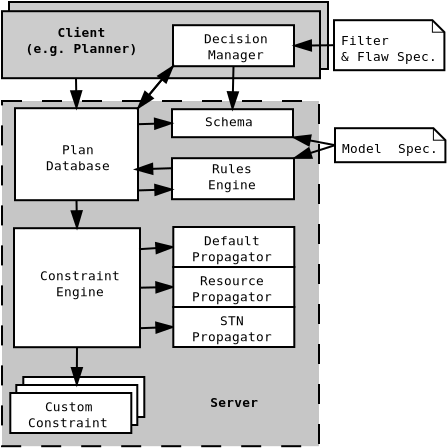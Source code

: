 <?xml version="1.0"?>
<dia:diagram xmlns:dia="http://www.lysator.liu.se/~alla/dia/">
  <dia:layer name="Background" visible="true">
    <dia:object type="Standard - Box" version="0" id="O0">
      <dia:attribute name="obj_pos">
        <dia:point val="18.8,5.79"/>
      </dia:attribute>
      <dia:attribute name="obj_bb">
        <dia:rectangle val="18.75,5.74;34.8,9.19"/>
      </dia:attribute>
      <dia:attribute name="elem_corner">
        <dia:point val="18.8,5.79"/>
      </dia:attribute>
      <dia:attribute name="elem_width">
        <dia:real val="15.95"/>
      </dia:attribute>
      <dia:attribute name="elem_height">
        <dia:real val="3.35"/>
      </dia:attribute>
      <dia:attribute name="border_width">
        <dia:real val="0.1"/>
      </dia:attribute>
      <dia:attribute name="inner_color">
        <dia:color val="#cccccc"/>
      </dia:attribute>
      <dia:attribute name="show_background">
        <dia:boolean val="true"/>
      </dia:attribute>
    </dia:object>
    <dia:object type="Standard - Box" version="0" id="O1">
      <dia:attribute name="obj_pos">
        <dia:point val="18.45,10.74"/>
      </dia:attribute>
      <dia:attribute name="obj_bb">
        <dia:rectangle val="18.4,10.69;34.35,28.05"/>
      </dia:attribute>
      <dia:attribute name="elem_corner">
        <dia:point val="18.45,10.74"/>
      </dia:attribute>
      <dia:attribute name="elem_width">
        <dia:real val="15.85"/>
      </dia:attribute>
      <dia:attribute name="elem_height">
        <dia:real val="17.26"/>
      </dia:attribute>
      <dia:attribute name="border_width">
        <dia:real val="0.1"/>
      </dia:attribute>
      <dia:attribute name="inner_color">
        <dia:color val="#c6c6c6"/>
      </dia:attribute>
      <dia:attribute name="show_background">
        <dia:boolean val="true"/>
      </dia:attribute>
      <dia:attribute name="line_style">
        <dia:enum val="1"/>
      </dia:attribute>
    </dia:object>
    <dia:object type="Standard - Box" version="0" id="O2">
      <dia:attribute name="obj_pos">
        <dia:point val="18.45,6.25"/>
      </dia:attribute>
      <dia:attribute name="obj_bb">
        <dia:rectangle val="18.4,6.2;34.4,9.65"/>
      </dia:attribute>
      <dia:attribute name="elem_corner">
        <dia:point val="18.45,6.25"/>
      </dia:attribute>
      <dia:attribute name="elem_width">
        <dia:real val="15.9"/>
      </dia:attribute>
      <dia:attribute name="elem_height">
        <dia:real val="3.35"/>
      </dia:attribute>
      <dia:attribute name="border_width">
        <dia:real val="0.1"/>
      </dia:attribute>
      <dia:attribute name="inner_color">
        <dia:color val="#cccccc"/>
      </dia:attribute>
      <dia:attribute name="show_background">
        <dia:boolean val="true"/>
      </dia:attribute>
    </dia:object>
    <dia:group>
      <dia:object type="Standard - Box" version="0" id="O3">
        <dia:attribute name="obj_pos">
          <dia:point val="19.515,24.54"/>
        </dia:attribute>
        <dia:attribute name="obj_bb">
          <dia:rectangle val="19.465,24.49;25.615,26.59"/>
        </dia:attribute>
        <dia:attribute name="elem_corner">
          <dia:point val="19.515,24.54"/>
        </dia:attribute>
        <dia:attribute name="elem_width">
          <dia:real val="6.05"/>
        </dia:attribute>
        <dia:attribute name="elem_height">
          <dia:real val="2"/>
        </dia:attribute>
        <dia:attribute name="show_background">
          <dia:boolean val="true"/>
        </dia:attribute>
      </dia:object>
      <dia:object type="Standard - Box" version="0" id="O4">
        <dia:attribute name="obj_pos">
          <dia:point val="19.165,24.94"/>
        </dia:attribute>
        <dia:attribute name="obj_bb">
          <dia:rectangle val="19.115,24.89;25.265,26.99"/>
        </dia:attribute>
        <dia:attribute name="elem_corner">
          <dia:point val="19.165,24.94"/>
        </dia:attribute>
        <dia:attribute name="elem_width">
          <dia:real val="6.05"/>
        </dia:attribute>
        <dia:attribute name="elem_height">
          <dia:real val="2"/>
        </dia:attribute>
        <dia:attribute name="show_background">
          <dia:boolean val="true"/>
        </dia:attribute>
      </dia:object>
      <dia:object type="Standard - Box" version="0" id="O5">
        <dia:attribute name="obj_pos">
          <dia:point val="18.865,25.34"/>
        </dia:attribute>
        <dia:attribute name="obj_bb">
          <dia:rectangle val="18.815,25.29;24.965,27.39"/>
        </dia:attribute>
        <dia:attribute name="elem_corner">
          <dia:point val="18.865,25.34"/>
        </dia:attribute>
        <dia:attribute name="elem_width">
          <dia:real val="6.05"/>
        </dia:attribute>
        <dia:attribute name="elem_height">
          <dia:real val="2"/>
        </dia:attribute>
        <dia:attribute name="show_background">
          <dia:boolean val="true"/>
        </dia:attribute>
      </dia:object>
      <dia:object type="Standard - Text" version="0" id="O6">
        <dia:attribute name="obj_pos">
          <dia:point val="21.75,26.25"/>
        </dia:attribute>
        <dia:attribute name="obj_bb">
          <dia:rectangle val="19.226,25.655;24.274,27.255"/>
        </dia:attribute>
        <dia:attribute name="text">
          <dia:composite type="text">
            <dia:attribute name="string">
              <dia:string>#Custom
Constraint#</dia:string>
            </dia:attribute>
            <dia:attribute name="font">
              <dia:font name="Courier"/>
            </dia:attribute>
            <dia:attribute name="height">
              <dia:real val="0.8"/>
            </dia:attribute>
            <dia:attribute name="pos">
              <dia:point val="21.75,26.25"/>
            </dia:attribute>
            <dia:attribute name="color">
              <dia:color val="#000000"/>
            </dia:attribute>
            <dia:attribute name="alignment">
              <dia:enum val="1"/>
            </dia:attribute>
          </dia:composite>
        </dia:attribute>
      </dia:object>
    </dia:group>
    <dia:object type="Standard - Box" version="0" id="O7">
      <dia:attribute name="obj_pos">
        <dia:point val="19.1,11.1"/>
      </dia:attribute>
      <dia:attribute name="obj_bb">
        <dia:rectangle val="19.05,11.05;25.3,15.75"/>
      </dia:attribute>
      <dia:attribute name="elem_corner">
        <dia:point val="19.1,11.1"/>
      </dia:attribute>
      <dia:attribute name="elem_width">
        <dia:real val="6.15"/>
      </dia:attribute>
      <dia:attribute name="elem_height">
        <dia:real val="4.6"/>
      </dia:attribute>
      <dia:attribute name="show_background">
        <dia:boolean val="true"/>
      </dia:attribute>
    </dia:object>
    <dia:object type="Standard - Text" version="0" id="O8">
      <dia:attribute name="obj_pos">
        <dia:point val="22.25,13.4"/>
      </dia:attribute>
      <dia:attribute name="obj_bb">
        <dia:rectangle val="20.211,12.805;24.289,14.405"/>
      </dia:attribute>
      <dia:attribute name="text">
        <dia:composite type="text">
          <dia:attribute name="string">
            <dia:string>#Plan
Database#</dia:string>
          </dia:attribute>
          <dia:attribute name="font">
            <dia:font name="Courier"/>
          </dia:attribute>
          <dia:attribute name="height">
            <dia:real val="0.8"/>
          </dia:attribute>
          <dia:attribute name="pos">
            <dia:point val="22.25,13.4"/>
          </dia:attribute>
          <dia:attribute name="color">
            <dia:color val="#000000"/>
          </dia:attribute>
          <dia:attribute name="alignment">
            <dia:enum val="1"/>
          </dia:attribute>
        </dia:composite>
      </dia:attribute>
    </dia:object>
    <dia:object type="Standard - Box" version="0" id="O9">
      <dia:attribute name="obj_pos">
        <dia:point val="26.95,11.15"/>
      </dia:attribute>
      <dia:attribute name="obj_bb">
        <dia:rectangle val="26.9,11.1;33.05,12.6"/>
      </dia:attribute>
      <dia:attribute name="elem_corner">
        <dia:point val="26.95,11.15"/>
      </dia:attribute>
      <dia:attribute name="elem_width">
        <dia:real val="6.05"/>
      </dia:attribute>
      <dia:attribute name="elem_height">
        <dia:real val="1.4"/>
      </dia:attribute>
      <dia:attribute name="show_background">
        <dia:boolean val="true"/>
      </dia:attribute>
    </dia:object>
    <dia:object type="Standard - Text" version="0" id="O10">
      <dia:attribute name="obj_pos">
        <dia:point val="29.8,12"/>
      </dia:attribute>
      <dia:attribute name="obj_bb">
        <dia:rectangle val="28.246,11.405;31.354,12.205"/>
      </dia:attribute>
      <dia:attribute name="text">
        <dia:composite type="text">
          <dia:attribute name="string">
            <dia:string>#Schema#</dia:string>
          </dia:attribute>
          <dia:attribute name="font">
            <dia:font name="Courier"/>
          </dia:attribute>
          <dia:attribute name="height">
            <dia:real val="0.8"/>
          </dia:attribute>
          <dia:attribute name="pos">
            <dia:point val="29.8,12"/>
          </dia:attribute>
          <dia:attribute name="color">
            <dia:color val="#000000"/>
          </dia:attribute>
          <dia:attribute name="alignment">
            <dia:enum val="1"/>
          </dia:attribute>
        </dia:composite>
      </dia:attribute>
    </dia:object>
    <dia:object type="Standard - Box" version="0" id="O11">
      <dia:attribute name="obj_pos">
        <dia:point val="26.95,13.6"/>
      </dia:attribute>
      <dia:attribute name="obj_bb">
        <dia:rectangle val="26.9,13.55;33.1,15.7"/>
      </dia:attribute>
      <dia:attribute name="elem_corner">
        <dia:point val="26.95,13.6"/>
      </dia:attribute>
      <dia:attribute name="elem_width">
        <dia:real val="6.1"/>
      </dia:attribute>
      <dia:attribute name="elem_height">
        <dia:real val="2.05"/>
      </dia:attribute>
      <dia:attribute name="show_background">
        <dia:boolean val="true"/>
      </dia:attribute>
    </dia:object>
    <dia:object type="Standard - Text" version="0" id="O12">
      <dia:attribute name="obj_pos">
        <dia:point val="29.95,14.35"/>
      </dia:attribute>
      <dia:attribute name="obj_bb">
        <dia:rectangle val="28.396,13.755;31.504,15.355"/>
      </dia:attribute>
      <dia:attribute name="text">
        <dia:composite type="text">
          <dia:attribute name="string">
            <dia:string>#Rules
Engine#</dia:string>
          </dia:attribute>
          <dia:attribute name="font">
            <dia:font name="Courier"/>
          </dia:attribute>
          <dia:attribute name="height">
            <dia:real val="0.8"/>
          </dia:attribute>
          <dia:attribute name="pos">
            <dia:point val="29.95,14.35"/>
          </dia:attribute>
          <dia:attribute name="color">
            <dia:color val="#000000"/>
          </dia:attribute>
          <dia:attribute name="alignment">
            <dia:enum val="1"/>
          </dia:attribute>
        </dia:composite>
      </dia:attribute>
    </dia:object>
    <dia:object type="Standard - Box" version="0" id="O13">
      <dia:attribute name="obj_pos">
        <dia:point val="19.05,17.1"/>
      </dia:attribute>
      <dia:attribute name="obj_bb">
        <dia:rectangle val="19,17.05;25.4,23.1"/>
      </dia:attribute>
      <dia:attribute name="elem_corner">
        <dia:point val="19.05,17.1"/>
      </dia:attribute>
      <dia:attribute name="elem_width">
        <dia:real val="6.3"/>
      </dia:attribute>
      <dia:attribute name="elem_height">
        <dia:real val="5.95"/>
      </dia:attribute>
      <dia:attribute name="show_background">
        <dia:boolean val="true"/>
      </dia:attribute>
    </dia:object>
    <dia:object type="Standard - Text" version="0" id="O14">
      <dia:attribute name="obj_pos">
        <dia:point val="22.35,19.7"/>
      </dia:attribute>
      <dia:attribute name="obj_bb">
        <dia:rectangle val="19.826,19.105;24.874,20.705"/>
      </dia:attribute>
      <dia:attribute name="text">
        <dia:composite type="text">
          <dia:attribute name="string">
            <dia:string>#Constraint
Engine#</dia:string>
          </dia:attribute>
          <dia:attribute name="font">
            <dia:font name="Courier"/>
          </dia:attribute>
          <dia:attribute name="height">
            <dia:real val="0.8"/>
          </dia:attribute>
          <dia:attribute name="pos">
            <dia:point val="22.35,19.7"/>
          </dia:attribute>
          <dia:attribute name="color">
            <dia:color val="#000000"/>
          </dia:attribute>
          <dia:attribute name="alignment">
            <dia:enum val="1"/>
          </dia:attribute>
        </dia:composite>
      </dia:attribute>
    </dia:object>
    <dia:object type="Standard - Box" version="0" id="O15">
      <dia:attribute name="obj_pos">
        <dia:point val="27,6.95"/>
      </dia:attribute>
      <dia:attribute name="obj_bb">
        <dia:rectangle val="26.95,6.9;33.1,9.05"/>
      </dia:attribute>
      <dia:attribute name="elem_corner">
        <dia:point val="27,6.95"/>
      </dia:attribute>
      <dia:attribute name="elem_width">
        <dia:real val="6.05"/>
      </dia:attribute>
      <dia:attribute name="elem_height">
        <dia:real val="2.05"/>
      </dia:attribute>
      <dia:attribute name="show_background">
        <dia:boolean val="true"/>
      </dia:attribute>
    </dia:object>
    <dia:object type="Standard - Text" version="0" id="O16">
      <dia:attribute name="obj_pos">
        <dia:point val="30.15,7.85"/>
      </dia:attribute>
      <dia:attribute name="obj_bb">
        <dia:rectangle val="28.111,7.255;32.189,8.855"/>
      </dia:attribute>
      <dia:attribute name="text">
        <dia:composite type="text">
          <dia:attribute name="string">
            <dia:string>#Decision
Manager#</dia:string>
          </dia:attribute>
          <dia:attribute name="font">
            <dia:font name="Courier"/>
          </dia:attribute>
          <dia:attribute name="height">
            <dia:real val="0.8"/>
          </dia:attribute>
          <dia:attribute name="pos">
            <dia:point val="30.15,7.85"/>
          </dia:attribute>
          <dia:attribute name="color">
            <dia:color val="#000000"/>
          </dia:attribute>
          <dia:attribute name="alignment">
            <dia:enum val="1"/>
          </dia:attribute>
        </dia:composite>
      </dia:attribute>
    </dia:object>
    <dia:object type="UML - Message" version="0" id="O17">
      <dia:attribute name="obj_pos">
        <dia:point val="22.175,15.7"/>
      </dia:attribute>
      <dia:attribute name="obj_bb">
        <dia:rectangle val="21.8,15.65;22.6,17.15"/>
      </dia:attribute>
      <dia:attribute name="conn_endpoints">
        <dia:point val="22.175,15.7"/>
        <dia:point val="22.2,17.1"/>
      </dia:attribute>
      <dia:attribute name="text">
        <dia:string>##</dia:string>
      </dia:attribute>
      <dia:attribute name="text_pos">
        <dia:point val="22.165,16.425"/>
      </dia:attribute>
      <dia:attribute name="type">
        <dia:int val="0"/>
      </dia:attribute>
      <dia:connections>
        <dia:connection handle="0" to="O7" connection="6"/>
        <dia:connection handle="1" to="O13" connection="1"/>
      </dia:connections>
    </dia:object>
    <dia:object type="UML - Message" version="0" id="O18">
      <dia:attribute name="obj_pos">
        <dia:point val="25.35,20.075"/>
      </dia:attribute>
      <dia:attribute name="obj_bb">
        <dia:rectangle val="25.183,19.463;27.065,20.44"/>
      </dia:attribute>
      <dia:attribute name="conn_endpoints">
        <dia:point val="25.35,20.075"/>
        <dia:point val="27.015,20.04"/>
      </dia:attribute>
      <dia:attribute name="text">
        <dia:string>##</dia:string>
      </dia:attribute>
      <dia:attribute name="text_pos">
        <dia:point val="25.183,20.058"/>
      </dia:attribute>
      <dia:attribute name="type">
        <dia:int val="0"/>
      </dia:attribute>
      <dia:connections>
        <dia:connection handle="0" to="O13" connection="4"/>
        <dia:connection handle="1" to="O26" connection="3"/>
      </dia:connections>
    </dia:object>
    <dia:object type="UML - Message" version="0" id="O19">
      <dia:attribute name="obj_pos">
        <dia:point val="35.1,12.95"/>
      </dia:attribute>
      <dia:attribute name="obj_bb">
        <dia:rectangle val="32.925,12.157;35.149,13.105"/>
      </dia:attribute>
      <dia:attribute name="conn_endpoints">
        <dia:point val="35.1,12.95"/>
        <dia:point val="33,12.55"/>
      </dia:attribute>
      <dia:attribute name="text">
        <dia:string>##</dia:string>
      </dia:attribute>
      <dia:attribute name="text_pos">
        <dia:point val="34.1,12.9"/>
      </dia:attribute>
      <dia:attribute name="type">
        <dia:int val="0"/>
      </dia:attribute>
      <dia:connections>
        <dia:connection handle="0" to="O33" connection="3"/>
        <dia:connection handle="1" to="O9" connection="7"/>
      </dia:connections>
    </dia:object>
    <dia:object type="UML - Message" version="0" id="O20">
      <dia:attribute name="obj_pos">
        <dia:point val="22.2,23.05"/>
      </dia:attribute>
      <dia:attribute name="obj_bb">
        <dia:rectangle val="21.79,23;22.59,24.99"/>
      </dia:attribute>
      <dia:attribute name="conn_endpoints">
        <dia:point val="22.2,23.05"/>
        <dia:point val="22.19,24.94"/>
      </dia:attribute>
      <dia:attribute name="text">
        <dia:string>##</dia:string>
      </dia:attribute>
      <dia:attribute name="text_pos">
        <dia:point val="22.25,23.95"/>
      </dia:attribute>
      <dia:attribute name="type">
        <dia:int val="0"/>
      </dia:attribute>
      <dia:connections>
        <dia:connection handle="0" to="O13" connection="6"/>
        <dia:connection handle="1" to="O4" connection="1"/>
      </dia:connections>
    </dia:object>
    <dia:object type="UML - Message" version="0" id="O21">
      <dia:attribute name="obj_pos">
        <dia:point val="25.35,22.1"/>
      </dia:attribute>
      <dia:attribute name="obj_bb">
        <dia:rectangle val="25.183,21.475;27.065,22.44"/>
      </dia:attribute>
      <dia:attribute name="conn_endpoints">
        <dia:point val="25.35,22.1"/>
        <dia:point val="27.015,22.04"/>
      </dia:attribute>
      <dia:attribute name="text">
        <dia:string>##</dia:string>
      </dia:attribute>
      <dia:attribute name="text_pos">
        <dia:point val="25.183,22.07"/>
      </dia:attribute>
      <dia:attribute name="type">
        <dia:int val="0"/>
      </dia:attribute>
      <dia:connections>
        <dia:connection handle="1" to="O28" connection="3"/>
      </dia:connections>
    </dia:object>
    <dia:object type="UML - Message" version="0" id="O22">
      <dia:attribute name="obj_pos">
        <dia:point val="25.3,18.15"/>
      </dia:attribute>
      <dia:attribute name="obj_bb">
        <dia:rectangle val="25.157,17.5;27.065,18.439"/>
      </dia:attribute>
      <dia:attribute name="conn_endpoints">
        <dia:point val="25.3,18.15"/>
        <dia:point val="27.015,18.04"/>
      </dia:attribute>
      <dia:attribute name="text">
        <dia:string>##</dia:string>
      </dia:attribute>
      <dia:attribute name="text_pos">
        <dia:point val="25.157,18.095"/>
      </dia:attribute>
      <dia:attribute name="type">
        <dia:int val="0"/>
      </dia:attribute>
      <dia:connections>
        <dia:connection handle="1" to="O30" connection="3"/>
      </dia:connections>
    </dia:object>
    <dia:object type="UML - Message" version="0" id="O23">
      <dia:attribute name="obj_pos">
        <dia:point val="25.25,11.9"/>
      </dia:attribute>
      <dia:attribute name="obj_bb">
        <dia:rectangle val="25.2,11.28;27,12.25"/>
      </dia:attribute>
      <dia:attribute name="conn_endpoints">
        <dia:point val="25.25,11.9"/>
        <dia:point val="26.95,11.85"/>
      </dia:attribute>
      <dia:attribute name="text">
        <dia:string>##</dia:string>
      </dia:attribute>
      <dia:attribute name="text_pos">
        <dia:point val="26.1,11.875"/>
      </dia:attribute>
      <dia:attribute name="type">
        <dia:int val="0"/>
      </dia:attribute>
      <dia:connections>
        <dia:connection handle="1" to="O9" connection="3"/>
      </dia:connections>
    </dia:object>
    <dia:object type="UML - Message" version="0" id="O24">
      <dia:attribute name="obj_pos">
        <dia:point val="35.1,12.95"/>
      </dia:attribute>
      <dia:attribute name="obj_bb">
        <dia:rectangle val="32.929,12.68;36.075,13.981"/>
      </dia:attribute>
      <dia:attribute name="conn_endpoints">
        <dia:point val="35.1,12.95"/>
        <dia:point val="33.05,13.6"/>
      </dia:attribute>
      <dia:attribute name="text">
        <dia:string>##</dia:string>
      </dia:attribute>
      <dia:attribute name="text_pos">
        <dia:point val="36.075,13.275"/>
      </dia:attribute>
      <dia:attribute name="type">
        <dia:int val="0"/>
      </dia:attribute>
      <dia:connections>
        <dia:connection handle="0" to="O33" connection="3"/>
        <dia:connection handle="1" to="O11" connection="2"/>
      </dia:connections>
    </dia:object>
    <dia:object type="UML - Message" version="0" id="O25">
      <dia:attribute name="obj_pos">
        <dia:point val="35.05,7.95"/>
      </dia:attribute>
      <dia:attribute name="obj_bb">
        <dia:rectangle val="33,7.368;35.1,8.375"/>
      </dia:attribute>
      <dia:attribute name="conn_endpoints">
        <dia:point val="35.05,7.95"/>
        <dia:point val="33.05,7.975"/>
      </dia:attribute>
      <dia:attribute name="text">
        <dia:string>##</dia:string>
      </dia:attribute>
      <dia:attribute name="text_pos">
        <dia:point val="34.05,7.963"/>
      </dia:attribute>
      <dia:attribute name="type">
        <dia:int val="0"/>
      </dia:attribute>
      <dia:connections>
        <dia:connection handle="0" to="O32" connection="3"/>
        <dia:connection handle="1" to="O15" connection="4"/>
      </dia:connections>
    </dia:object>
    <dia:object type="Standard - Box" version="0" id="O26">
      <dia:attribute name="obj_pos">
        <dia:point val="27.015,19.04"/>
      </dia:attribute>
      <dia:attribute name="obj_bb">
        <dia:rectangle val="26.965,18.99;33.115,21.09"/>
      </dia:attribute>
      <dia:attribute name="elem_corner">
        <dia:point val="27.015,19.04"/>
      </dia:attribute>
      <dia:attribute name="elem_width">
        <dia:real val="6.05"/>
      </dia:attribute>
      <dia:attribute name="elem_height">
        <dia:real val="2"/>
      </dia:attribute>
      <dia:attribute name="show_background">
        <dia:boolean val="true"/>
      </dia:attribute>
    </dia:object>
    <dia:object type="Standard - Text" version="0" id="O27">
      <dia:attribute name="obj_pos">
        <dia:point val="29.95,19.95"/>
      </dia:attribute>
      <dia:attribute name="obj_bb">
        <dia:rectangle val="27.426,19.355;32.474,20.955"/>
      </dia:attribute>
      <dia:attribute name="text">
        <dia:composite type="text">
          <dia:attribute name="string">
            <dia:string>#Resource
Propagator#</dia:string>
          </dia:attribute>
          <dia:attribute name="font">
            <dia:font name="Courier"/>
          </dia:attribute>
          <dia:attribute name="height">
            <dia:real val="0.8"/>
          </dia:attribute>
          <dia:attribute name="pos">
            <dia:point val="29.95,19.95"/>
          </dia:attribute>
          <dia:attribute name="color">
            <dia:color val="#000000"/>
          </dia:attribute>
          <dia:attribute name="alignment">
            <dia:enum val="1"/>
          </dia:attribute>
        </dia:composite>
      </dia:attribute>
    </dia:object>
    <dia:object type="Standard - Box" version="0" id="O28">
      <dia:attribute name="obj_pos">
        <dia:point val="27.015,21.04"/>
      </dia:attribute>
      <dia:attribute name="obj_bb">
        <dia:rectangle val="26.965,20.99;33.115,23.09"/>
      </dia:attribute>
      <dia:attribute name="elem_corner">
        <dia:point val="27.015,21.04"/>
      </dia:attribute>
      <dia:attribute name="elem_width">
        <dia:real val="6.05"/>
      </dia:attribute>
      <dia:attribute name="elem_height">
        <dia:real val="2"/>
      </dia:attribute>
      <dia:attribute name="show_background">
        <dia:boolean val="true"/>
      </dia:attribute>
    </dia:object>
    <dia:object type="Standard - Text" version="0" id="O29">
      <dia:attribute name="obj_pos">
        <dia:point val="29.95,21.95"/>
      </dia:attribute>
      <dia:attribute name="obj_bb">
        <dia:rectangle val="27.426,21.355;32.474,22.955"/>
      </dia:attribute>
      <dia:attribute name="text">
        <dia:composite type="text">
          <dia:attribute name="string">
            <dia:string>#STN
Propagator#</dia:string>
          </dia:attribute>
          <dia:attribute name="font">
            <dia:font name="Courier"/>
          </dia:attribute>
          <dia:attribute name="height">
            <dia:real val="0.8"/>
          </dia:attribute>
          <dia:attribute name="pos">
            <dia:point val="29.95,21.95"/>
          </dia:attribute>
          <dia:attribute name="color">
            <dia:color val="#000000"/>
          </dia:attribute>
          <dia:attribute name="alignment">
            <dia:enum val="1"/>
          </dia:attribute>
        </dia:composite>
      </dia:attribute>
    </dia:object>
    <dia:object type="Standard - Box" version="0" id="O30">
      <dia:attribute name="obj_pos">
        <dia:point val="27.015,17.04"/>
      </dia:attribute>
      <dia:attribute name="obj_bb">
        <dia:rectangle val="26.965,16.99;33.115,19.09"/>
      </dia:attribute>
      <dia:attribute name="elem_corner">
        <dia:point val="27.015,17.04"/>
      </dia:attribute>
      <dia:attribute name="elem_width">
        <dia:real val="6.05"/>
      </dia:attribute>
      <dia:attribute name="elem_height">
        <dia:real val="2"/>
      </dia:attribute>
      <dia:attribute name="show_background">
        <dia:boolean val="true"/>
      </dia:attribute>
    </dia:object>
    <dia:object type="Standard - Text" version="0" id="O31">
      <dia:attribute name="obj_pos">
        <dia:point val="29.95,17.95"/>
      </dia:attribute>
      <dia:attribute name="obj_bb">
        <dia:rectangle val="27.426,17.355;32.474,18.955"/>
      </dia:attribute>
      <dia:attribute name="text">
        <dia:composite type="text">
          <dia:attribute name="string">
            <dia:string>#Default
Propagator#</dia:string>
          </dia:attribute>
          <dia:attribute name="font">
            <dia:font name="Courier"/>
          </dia:attribute>
          <dia:attribute name="height">
            <dia:real val="0.8"/>
          </dia:attribute>
          <dia:attribute name="pos">
            <dia:point val="29.95,17.95"/>
          </dia:attribute>
          <dia:attribute name="color">
            <dia:color val="#000000"/>
          </dia:attribute>
          <dia:attribute name="alignment">
            <dia:enum val="1"/>
          </dia:attribute>
        </dia:composite>
      </dia:attribute>
    </dia:object>
    <dia:object type="UML - Note" version="0" id="O32">
      <dia:attribute name="obj_pos">
        <dia:point val="35.05,6.7"/>
      </dia:attribute>
      <dia:attribute name="obj_bb">
        <dia:rectangle val="35,6.65;42.018,9.25"/>
      </dia:attribute>
      <dia:attribute name="elem_corner">
        <dia:point val="35.05,6.7"/>
      </dia:attribute>
      <dia:attribute name="elem_width">
        <dia:real val="6.918"/>
      </dia:attribute>
      <dia:attribute name="elem_height">
        <dia:real val="2.5"/>
      </dia:attribute>
      <dia:attribute name="text">
        <dia:composite type="text">
          <dia:attribute name="string">
            <dia:string>#Filter
&amp; Flaw Spec.#</dia:string>
          </dia:attribute>
          <dia:attribute name="font">
            <dia:font name="Courier"/>
          </dia:attribute>
          <dia:attribute name="height">
            <dia:real val="0.8"/>
          </dia:attribute>
          <dia:attribute name="pos">
            <dia:point val="35.4,7.945"/>
          </dia:attribute>
          <dia:attribute name="color">
            <dia:color val="#000000"/>
          </dia:attribute>
          <dia:attribute name="alignment">
            <dia:enum val="0"/>
          </dia:attribute>
        </dia:composite>
      </dia:attribute>
    </dia:object>
    <dia:object type="UML - Note" version="0" id="O33">
      <dia:attribute name="obj_pos">
        <dia:point val="35.1,12.1"/>
      </dia:attribute>
      <dia:attribute name="obj_bb">
        <dia:rectangle val="35.05,12.05;42.068,13.85"/>
      </dia:attribute>
      <dia:attribute name="elem_corner">
        <dia:point val="35.1,12.1"/>
      </dia:attribute>
      <dia:attribute name="elem_width">
        <dia:real val="6.918"/>
      </dia:attribute>
      <dia:attribute name="elem_height">
        <dia:real val="1.7"/>
      </dia:attribute>
      <dia:attribute name="text">
        <dia:composite type="text">
          <dia:attribute name="string">
            <dia:string>#Model  Spec.#</dia:string>
          </dia:attribute>
          <dia:attribute name="font">
            <dia:font name="Courier"/>
          </dia:attribute>
          <dia:attribute name="height">
            <dia:real val="0.8"/>
          </dia:attribute>
          <dia:attribute name="pos">
            <dia:point val="35.45,13.345"/>
          </dia:attribute>
          <dia:attribute name="color">
            <dia:color val="#000000"/>
          </dia:attribute>
          <dia:attribute name="alignment">
            <dia:enum val="0"/>
          </dia:attribute>
        </dia:composite>
      </dia:attribute>
    </dia:object>
    <dia:object type="UML - Message" version="0" id="O34">
      <dia:attribute name="obj_pos">
        <dia:point val="25.265,15.21"/>
      </dia:attribute>
      <dia:attribute name="obj_bb">
        <dia:rectangle val="25.215,14.055;27.015,15.559"/>
      </dia:attribute>
      <dia:attribute name="conn_endpoints">
        <dia:point val="25.265,15.21"/>
        <dia:point val="26.965,15.16"/>
      </dia:attribute>
      <dia:attribute name="text">
        <dia:string>##</dia:string>
      </dia:attribute>
      <dia:attribute name="text_pos">
        <dia:point val="26.2,14.65"/>
      </dia:attribute>
      <dia:attribute name="type">
        <dia:int val="0"/>
      </dia:attribute>
    </dia:object>
    <dia:object type="UML - Message" version="0" id="O35">
      <dia:attribute name="obj_pos">
        <dia:point val="26.95,14.1"/>
      </dia:attribute>
      <dia:attribute name="obj_bb">
        <dia:rectangle val="25.065,13.535;27,14.559"/>
      </dia:attribute>
      <dia:attribute name="conn_endpoints">
        <dia:point val="26.95,14.1"/>
        <dia:point val="25.115,14.16"/>
      </dia:attribute>
      <dia:attribute name="text">
        <dia:string>##</dia:string>
      </dia:attribute>
      <dia:attribute name="text_pos">
        <dia:point val="26.032,14.13"/>
      </dia:attribute>
      <dia:attribute name="type">
        <dia:int val="0"/>
      </dia:attribute>
    </dia:object>
    <dia:object type="UML - Message" version="0" id="O36">
      <dia:attribute name="obj_pos">
        <dia:point val="22.15,9.6"/>
      </dia:attribute>
      <dia:attribute name="obj_bb">
        <dia:rectangle val="21.775,9.55;22.575,11.15"/>
      </dia:attribute>
      <dia:attribute name="conn_endpoints">
        <dia:point val="22.15,9.6"/>
        <dia:point val="22.175,11.1"/>
      </dia:attribute>
      <dia:attribute name="text">
        <dia:string>##</dia:string>
      </dia:attribute>
      <dia:attribute name="text_pos">
        <dia:point val="22.163,10.35"/>
      </dia:attribute>
      <dia:attribute name="type">
        <dia:int val="0"/>
      </dia:attribute>
      <dia:connections>
        <dia:connection handle="1" to="O7" connection="1"/>
      </dia:connections>
    </dia:object>
    <dia:object type="UML - Message" version="0" id="O37">
      <dia:attribute name="obj_pos">
        <dia:point val="30.025,9"/>
      </dia:attribute>
      <dia:attribute name="obj_bb">
        <dia:rectangle val="29.575,8.95;30.375,11.2"/>
      </dia:attribute>
      <dia:attribute name="conn_endpoints">
        <dia:point val="30.025,9"/>
        <dia:point val="29.975,11.15"/>
      </dia:attribute>
      <dia:attribute name="text">
        <dia:string>##</dia:string>
      </dia:attribute>
      <dia:attribute name="text_pos">
        <dia:point val="30,10.075"/>
      </dia:attribute>
      <dia:attribute name="type">
        <dia:int val="0"/>
      </dia:attribute>
      <dia:connections>
        <dia:connection handle="0" to="O15" connection="6"/>
        <dia:connection handle="1" to="O9" connection="1"/>
      </dia:connections>
    </dia:object>
    <dia:object type="UML - Message" version="0" id="O38">
      <dia:attribute name="obj_pos">
        <dia:point val="25.25,11.1"/>
      </dia:attribute>
      <dia:attribute name="obj_bb">
        <dia:rectangle val="25.212,8.744;27.307,11.138"/>
      </dia:attribute>
      <dia:attribute name="conn_endpoints">
        <dia:point val="25.25,11.1"/>
        <dia:point val="27,9"/>
      </dia:attribute>
      <dia:attribute name="text">
        <dia:string>##</dia:string>
      </dia:attribute>
      <dia:attribute name="text_pos">
        <dia:point val="26.05,10.1"/>
      </dia:attribute>
      <dia:attribute name="type">
        <dia:int val="0"/>
      </dia:attribute>
      <dia:connections>
        <dia:connection handle="0" to="O7" connection="2"/>
        <dia:connection handle="1" to="O15" connection="5"/>
      </dia:connections>
    </dia:object>
    <dia:object type="UML - Message" version="0" id="O39">
      <dia:attribute name="obj_pos">
        <dia:point val="27,9"/>
      </dia:attribute>
      <dia:attribute name="obj_bb">
        <dia:rectangle val="24.943,8.962;27.038,11.356"/>
      </dia:attribute>
      <dia:attribute name="conn_endpoints">
        <dia:point val="27,9"/>
        <dia:point val="25.25,11.1"/>
      </dia:attribute>
      <dia:attribute name="text">
        <dia:string>##</dia:string>
      </dia:attribute>
      <dia:attribute name="text_pos">
        <dia:point val="26.05,10.1"/>
      </dia:attribute>
      <dia:attribute name="type">
        <dia:int val="0"/>
      </dia:attribute>
      <dia:connections>
        <dia:connection handle="0" to="O15" connection="5"/>
        <dia:connection handle="1" to="O7" connection="2"/>
      </dia:connections>
    </dia:object>
    <dia:object type="Standard - Text" version="0" id="O40">
      <dia:attribute name="obj_pos">
        <dia:point val="22.419,7.535"/>
      </dia:attribute>
      <dia:attribute name="obj_bb">
        <dia:rectangle val="18.926,6.938;25.913,8.538"/>
      </dia:attribute>
      <dia:attribute name="text">
        <dia:composite type="text">
          <dia:attribute name="string">
            <dia:string>#Client
(e.g. Planner)#</dia:string>
          </dia:attribute>
          <dia:attribute name="font">
            <dia:font name="Courier-Bold"/>
          </dia:attribute>
          <dia:attribute name="height">
            <dia:real val="0.8"/>
          </dia:attribute>
          <dia:attribute name="pos">
            <dia:point val="22.419,7.535"/>
          </dia:attribute>
          <dia:attribute name="color">
            <dia:color val="#000000"/>
          </dia:attribute>
          <dia:attribute name="alignment">
            <dia:enum val="1"/>
          </dia:attribute>
        </dia:composite>
      </dia:attribute>
    </dia:object>
    <dia:object type="Standard - Text" version="0" id="O41">
      <dia:attribute name="obj_pos">
        <dia:point val="30.059,26.037"/>
      </dia:attribute>
      <dia:attribute name="obj_bb">
        <dia:rectangle val="28.454,25.44;31.613,26.24"/>
      </dia:attribute>
      <dia:attribute name="text">
        <dia:composite type="text">
          <dia:attribute name="string">
            <dia:string>#Server#</dia:string>
          </dia:attribute>
          <dia:attribute name="font">
            <dia:font name="Courier-Bold"/>
          </dia:attribute>
          <dia:attribute name="height">
            <dia:real val="0.8"/>
          </dia:attribute>
          <dia:attribute name="pos">
            <dia:point val="30.059,26.037"/>
          </dia:attribute>
          <dia:attribute name="color">
            <dia:color val="#000000"/>
          </dia:attribute>
          <dia:attribute name="alignment">
            <dia:enum val="1"/>
          </dia:attribute>
        </dia:composite>
      </dia:attribute>
    </dia:object>
  </dia:layer>
</dia:diagram>
